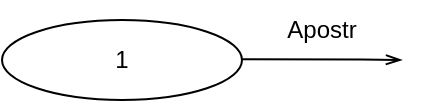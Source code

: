 <mxfile version="17.4.2" type="device"><diagram id="EoWE1Nga9w5cIwmdi9Xa" name="Страница 1"><mxGraphModel dx="674" dy="420" grid="1" gridSize="10" guides="1" tooltips="1" connect="1" arrows="1" fold="1" page="1" pageScale="1" pageWidth="827" pageHeight="1169" math="0" shadow="0"><root><mxCell id="0"/><mxCell id="1" parent="0"/><mxCell id="tDzTEXz0VQYLyOx1qBOf-1" value="1" style="ellipse;whiteSpace=wrap;html=1;" vertex="1" parent="1"><mxGeometry x="160" y="80" width="120" height="40" as="geometry"/></mxCell><mxCell id="tDzTEXz0VQYLyOx1qBOf-2" value="" style="endArrow=openThin;html=1;fontFamily=Courier New;fontSize=13;endFill=0;exitX=1;exitY=0.5;exitDx=0;exitDy=0;rounded=0;edgeStyle=orthogonalEdgeStyle;" edge="1" parent="1"><mxGeometry width="50" height="50" relative="1" as="geometry"><mxPoint x="280" y="99.66" as="sourcePoint"/><mxPoint x="360" y="100" as="targetPoint"/><Array as="points"><mxPoint x="340" y="100"/><mxPoint x="340" y="100"/></Array></mxGeometry></mxCell><mxCell id="tDzTEXz0VQYLyOx1qBOf-4" value="Apostr" style="text;html=1;strokeColor=none;fillColor=none;align=center;verticalAlign=middle;whiteSpace=wrap;rounded=0;" vertex="1" parent="1"><mxGeometry x="290" y="70" width="60" height="30" as="geometry"/></mxCell></root></mxGraphModel></diagram></mxfile>